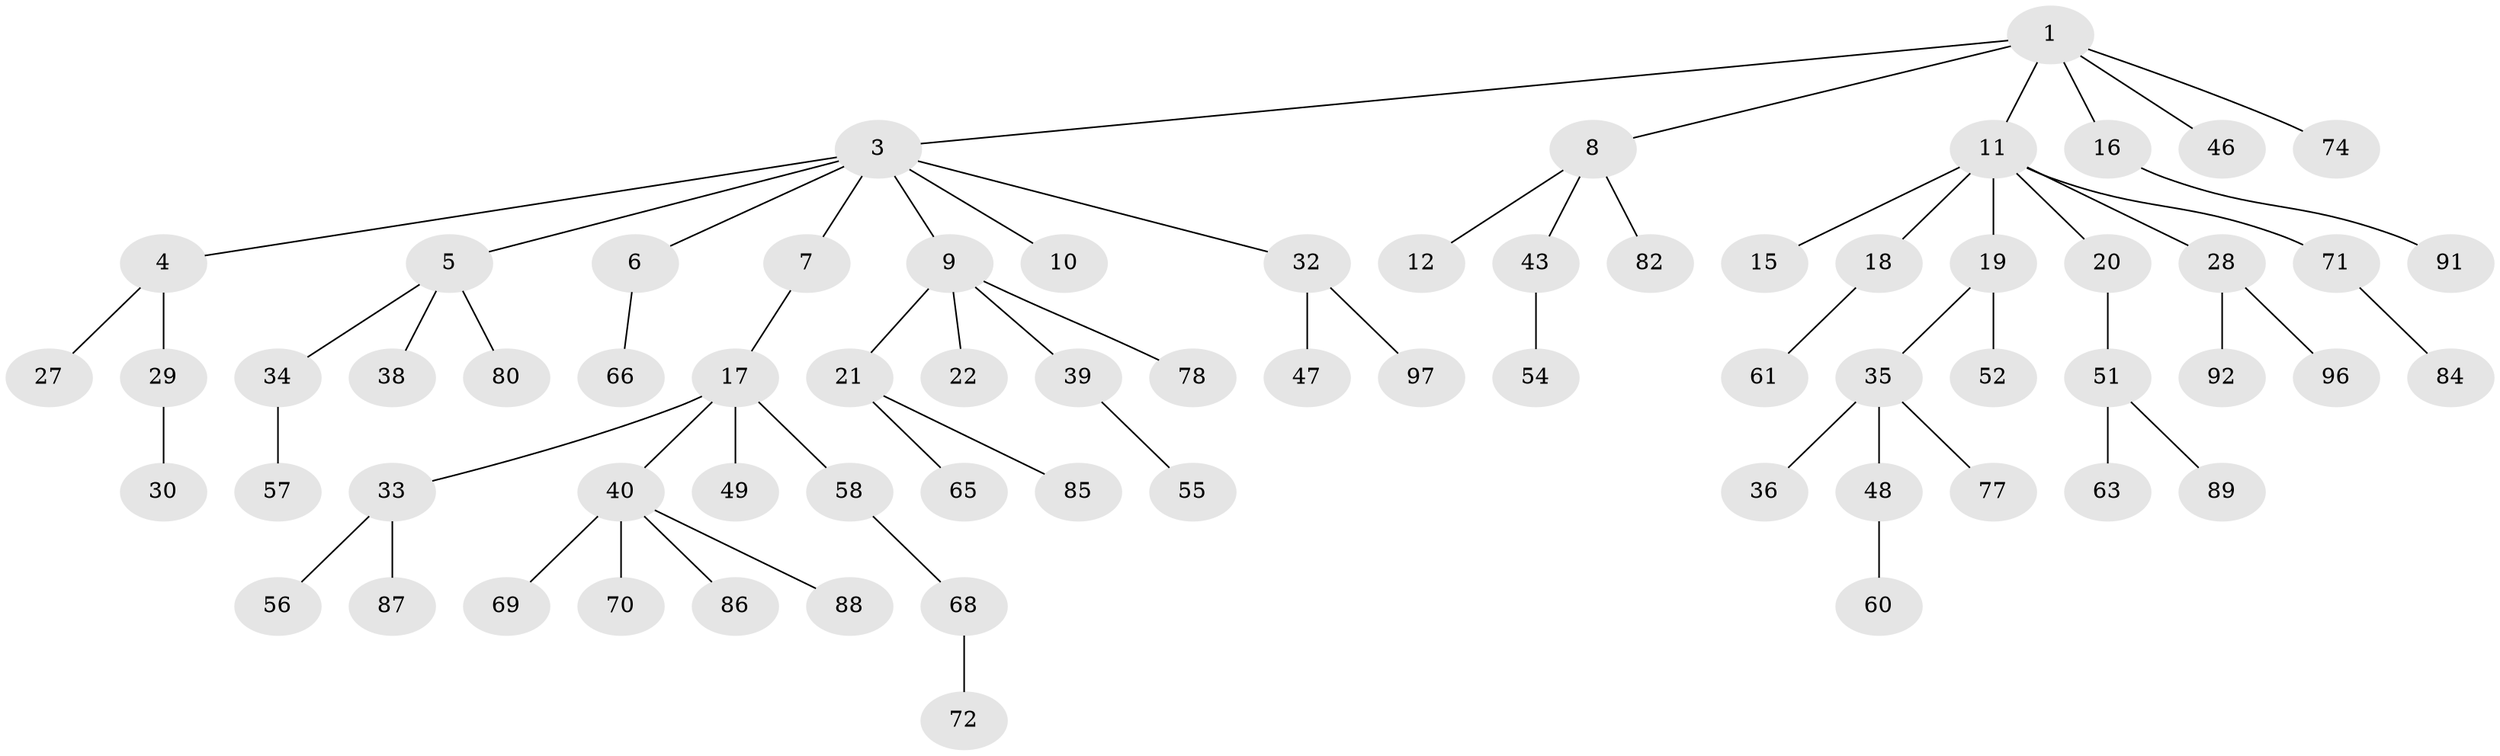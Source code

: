// Generated by graph-tools (version 1.1) at 2025/52/02/27/25 19:52:12]
// undirected, 68 vertices, 67 edges
graph export_dot {
graph [start="1"]
  node [color=gray90,style=filled];
  1 [super="+2"];
  3 [super="+67"];
  4 [super="+13"];
  5 [super="+45"];
  6;
  7 [super="+14"];
  8 [super="+24"];
  9 [super="+31"];
  10;
  11 [super="+26"];
  12;
  15;
  16;
  17 [super="+23"];
  18 [super="+44"];
  19;
  20;
  21 [super="+25"];
  22;
  27;
  28 [super="+62"];
  29 [super="+64"];
  30 [super="+41"];
  32 [super="+53"];
  33 [super="+50"];
  34;
  35 [super="+37"];
  36;
  38;
  39 [super="+42"];
  40 [super="+81"];
  43;
  46;
  47;
  48;
  49;
  51 [super="+59"];
  52;
  54 [super="+76"];
  55 [super="+79"];
  56;
  57 [super="+98"];
  58;
  60;
  61;
  63;
  65;
  66 [super="+93"];
  68 [super="+73"];
  69;
  70;
  71 [super="+75"];
  72 [super="+95"];
  74;
  77;
  78;
  80;
  82 [super="+83"];
  84;
  85;
  86;
  87 [super="+94"];
  88;
  89 [super="+90"];
  91;
  92;
  96;
  97;
  1 -- 3;
  1 -- 46;
  1 -- 16;
  1 -- 8;
  1 -- 74;
  1 -- 11;
  3 -- 4;
  3 -- 5;
  3 -- 6;
  3 -- 7;
  3 -- 9;
  3 -- 10;
  3 -- 32;
  4 -- 27;
  4 -- 29;
  5 -- 34;
  5 -- 38;
  5 -- 80;
  6 -- 66;
  7 -- 17;
  8 -- 12;
  8 -- 43;
  8 -- 82;
  9 -- 21;
  9 -- 22;
  9 -- 78;
  9 -- 39;
  11 -- 15;
  11 -- 18;
  11 -- 19;
  11 -- 20;
  11 -- 28;
  11 -- 71;
  16 -- 91;
  17 -- 33;
  17 -- 40;
  17 -- 58;
  17 -- 49;
  18 -- 61;
  19 -- 35;
  19 -- 52;
  20 -- 51;
  21 -- 65;
  21 -- 85;
  28 -- 96;
  28 -- 92;
  29 -- 30;
  32 -- 47;
  32 -- 97;
  33 -- 87;
  33 -- 56;
  34 -- 57;
  35 -- 36;
  35 -- 48;
  35 -- 77;
  39 -- 55;
  40 -- 69;
  40 -- 70;
  40 -- 88;
  40 -- 86;
  43 -- 54;
  48 -- 60;
  51 -- 63;
  51 -- 89;
  58 -- 68;
  68 -- 72;
  71 -- 84;
}
